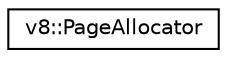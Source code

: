 digraph "Graphical Class Hierarchy"
{
  edge [fontname="Helvetica",fontsize="10",labelfontname="Helvetica",labelfontsize="10"];
  node [fontname="Helvetica",fontsize="10",shape=record];
  rankdir="LR";
  Node1 [label="v8::PageAllocator",height=0.2,width=0.4,color="black", fillcolor="white", style="filled",URL="$classv8_1_1PageAllocator.html"];
}
